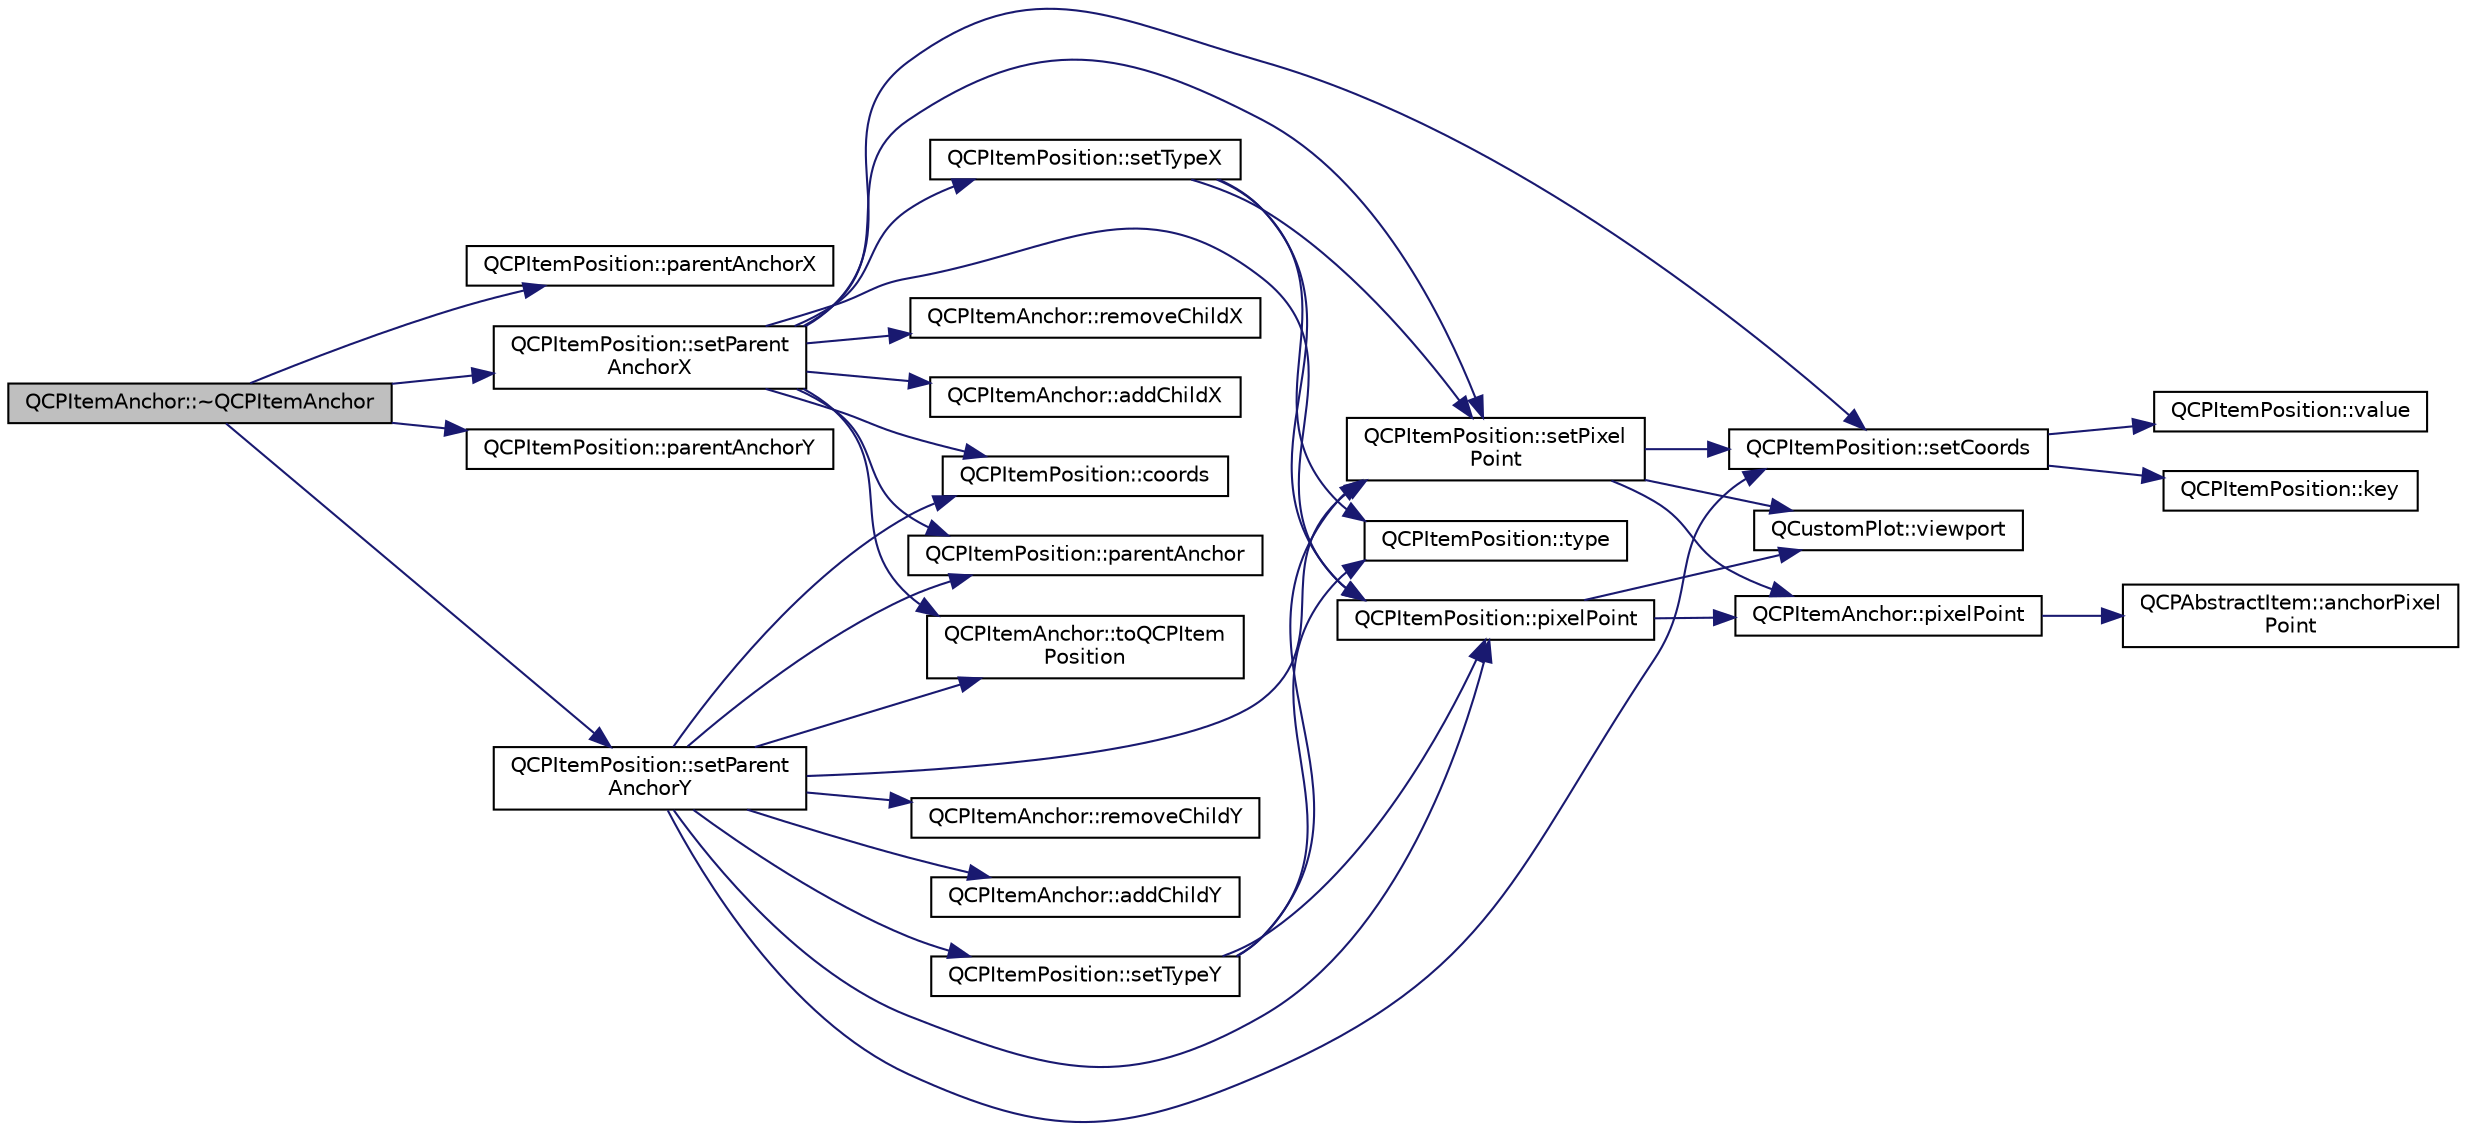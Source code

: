 digraph "QCPItemAnchor::~QCPItemAnchor"
{
  edge [fontname="Helvetica",fontsize="10",labelfontname="Helvetica",labelfontsize="10"];
  node [fontname="Helvetica",fontsize="10",shape=record];
  rankdir="LR";
  Node2 [label="QCPItemAnchor::~QCPItemAnchor",height=0.2,width=0.4,color="black", fillcolor="grey75", style="filled", fontcolor="black"];
  Node2 -> Node3 [color="midnightblue",fontsize="10",style="solid",fontname="Helvetica"];
  Node3 [label="QCPItemPosition::parentAnchorX",height=0.2,width=0.4,color="black", fillcolor="white", style="filled",URL="$d1/dad/class_q_c_p_item_position.html#a605cb8b2cf6044d3d03cb1a894faf98a"];
  Node2 -> Node4 [color="midnightblue",fontsize="10",style="solid",fontname="Helvetica"];
  Node4 [label="QCPItemPosition::setParent\lAnchorX",height=0.2,width=0.4,color="black", fillcolor="white", style="filled",URL="$d1/dad/class_q_c_p_item_position.html#add71461a973927c74e42179480916d9c"];
  Node4 -> Node5 [color="midnightblue",fontsize="10",style="solid",fontname="Helvetica"];
  Node5 [label="QCPItemPosition::parentAnchor",height=0.2,width=0.4,color="black", fillcolor="white", style="filled",URL="$d1/dad/class_q_c_p_item_position.html#a0a87f9dce1af6cc9b510785991bcf1c6"];
  Node4 -> Node6 [color="midnightblue",fontsize="10",style="solid",fontname="Helvetica"];
  Node6 [label="QCPItemAnchor::toQCPItem\lPosition",height=0.2,width=0.4,color="black", fillcolor="white", style="filled",URL="$d4/d7c/class_q_c_p_item_anchor.html#ac54b20120669950255a63587193dbb86"];
  Node4 -> Node7 [color="midnightblue",fontsize="10",style="solid",fontname="Helvetica"];
  Node7 [label="QCPItemPosition::setTypeX",height=0.2,width=0.4,color="black", fillcolor="white", style="filled",URL="$d1/dad/class_q_c_p_item_position.html#a2113b2351d6d00457fb3559a4e20c3ea"];
  Node7 -> Node8 [color="midnightblue",fontsize="10",style="solid",fontname="Helvetica"];
  Node8 [label="QCPItemPosition::pixelPoint",height=0.2,width=0.4,color="black", fillcolor="white", style="filled",URL="$d1/dad/class_q_c_p_item_position.html#a6cad070c22801295231f5bd6045afe70"];
  Node8 -> Node9 [color="midnightblue",fontsize="10",style="solid",fontname="Helvetica"];
  Node9 [label="QCPItemAnchor::pixelPoint",height=0.2,width=0.4,color="black", fillcolor="white", style="filled",URL="$d4/d7c/class_q_c_p_item_anchor.html#ae1a21d9471d1d788624cad297e1b8d6f"];
  Node9 -> Node10 [color="midnightblue",fontsize="10",style="solid",fontname="Helvetica"];
  Node10 [label="QCPAbstractItem::anchorPixel\lPoint",height=0.2,width=0.4,color="black", fillcolor="white", style="filled",URL="$da/d6a/class_q_c_p_abstract_item.html#a5681c190803e899bac9a240753fdba00"];
  Node8 -> Node11 [color="midnightblue",fontsize="10",style="solid",fontname="Helvetica"];
  Node11 [label="QCustomPlot::viewport",height=0.2,width=0.4,color="black", fillcolor="white", style="filled",URL="$dd/d9b/class_q_custom_plot.html#a19842409b18f556b256d05e97fffc670"];
  Node7 -> Node12 [color="midnightblue",fontsize="10",style="solid",fontname="Helvetica"];
  Node12 [label="QCPItemPosition::type",height=0.2,width=0.4,color="black", fillcolor="white", style="filled",URL="$d1/dad/class_q_c_p_item_position.html#abfd74d86bd799306ce0295ffe433bdfc"];
  Node7 -> Node13 [color="midnightblue",fontsize="10",style="solid",fontname="Helvetica"];
  Node13 [label="QCPItemPosition::setPixel\lPoint",height=0.2,width=0.4,color="black", fillcolor="white", style="filled",URL="$d1/dad/class_q_c_p_item_position.html#ab404e56d9ac2ac2df0382c57933a71ef"];
  Node13 -> Node9 [color="midnightblue",fontsize="10",style="solid",fontname="Helvetica"];
  Node13 -> Node11 [color="midnightblue",fontsize="10",style="solid",fontname="Helvetica"];
  Node13 -> Node14 [color="midnightblue",fontsize="10",style="solid",fontname="Helvetica"];
  Node14 [label="QCPItemPosition::setCoords",height=0.2,width=0.4,color="black", fillcolor="white", style="filled",URL="$d1/dad/class_q_c_p_item_position.html#aa988ba4e87ab684c9021017dcaba945f"];
  Node14 -> Node15 [color="midnightblue",fontsize="10",style="solid",fontname="Helvetica"];
  Node15 [label="QCPItemPosition::key",height=0.2,width=0.4,color="black", fillcolor="white", style="filled",URL="$d1/dad/class_q_c_p_item_position.html#a6fc519f1b73722a8d0cff7d4d647407e"];
  Node14 -> Node16 [color="midnightblue",fontsize="10",style="solid",fontname="Helvetica"];
  Node16 [label="QCPItemPosition::value",height=0.2,width=0.4,color="black", fillcolor="white", style="filled",URL="$d1/dad/class_q_c_p_item_position.html#acfcf86f840a7366a4299bff593d5d636"];
  Node4 -> Node8 [color="midnightblue",fontsize="10",style="solid",fontname="Helvetica"];
  Node4 -> Node17 [color="midnightblue",fontsize="10",style="solid",fontname="Helvetica"];
  Node17 [label="QCPItemAnchor::removeChildX",height=0.2,width=0.4,color="black", fillcolor="white", style="filled",URL="$d4/d7c/class_q_c_p_item_anchor.html#a230b1d494cda63458e289bbe1b642599"];
  Node4 -> Node18 [color="midnightblue",fontsize="10",style="solid",fontname="Helvetica"];
  Node18 [label="QCPItemAnchor::addChildX",height=0.2,width=0.4,color="black", fillcolor="white", style="filled",URL="$d4/d7c/class_q_c_p_item_anchor.html#aef15daa640debfb11b0aeaa2116c6fbc"];
  Node4 -> Node13 [color="midnightblue",fontsize="10",style="solid",fontname="Helvetica"];
  Node4 -> Node14 [color="midnightblue",fontsize="10",style="solid",fontname="Helvetica"];
  Node4 -> Node19 [color="midnightblue",fontsize="10",style="solid",fontname="Helvetica"];
  Node19 [label="QCPItemPosition::coords",height=0.2,width=0.4,color="black", fillcolor="white", style="filled",URL="$d1/dad/class_q_c_p_item_position.html#aa4ecf5b04c67049c05d37619e090820b"];
  Node2 -> Node20 [color="midnightblue",fontsize="10",style="solid",fontname="Helvetica"];
  Node20 [label="QCPItemPosition::parentAnchorY",height=0.2,width=0.4,color="black", fillcolor="white", style="filled",URL="$d1/dad/class_q_c_p_item_position.html#aa40afec791a4339b09572922ca425ec2"];
  Node2 -> Node21 [color="midnightblue",fontsize="10",style="solid",fontname="Helvetica"];
  Node21 [label="QCPItemPosition::setParent\lAnchorY",height=0.2,width=0.4,color="black", fillcolor="white", style="filled",URL="$d1/dad/class_q_c_p_item_position.html#add5ec1db9d19cec58a3b5c9e0a0c3f9d"];
  Node21 -> Node5 [color="midnightblue",fontsize="10",style="solid",fontname="Helvetica"];
  Node21 -> Node6 [color="midnightblue",fontsize="10",style="solid",fontname="Helvetica"];
  Node21 -> Node22 [color="midnightblue",fontsize="10",style="solid",fontname="Helvetica"];
  Node22 [label="QCPItemPosition::setTypeY",height=0.2,width=0.4,color="black", fillcolor="white", style="filled",URL="$d1/dad/class_q_c_p_item_position.html#ac2a454aa5a54c1615c50686601ec4510"];
  Node22 -> Node8 [color="midnightblue",fontsize="10",style="solid",fontname="Helvetica"];
  Node22 -> Node12 [color="midnightblue",fontsize="10",style="solid",fontname="Helvetica"];
  Node22 -> Node13 [color="midnightblue",fontsize="10",style="solid",fontname="Helvetica"];
  Node21 -> Node8 [color="midnightblue",fontsize="10",style="solid",fontname="Helvetica"];
  Node21 -> Node23 [color="midnightblue",fontsize="10",style="solid",fontname="Helvetica"];
  Node23 [label="QCPItemAnchor::removeChildY",height=0.2,width=0.4,color="black", fillcolor="white", style="filled",URL="$d4/d7c/class_q_c_p_item_anchor.html#aa2394911d8fff3bd958b9f4f1994b64d"];
  Node21 -> Node24 [color="midnightblue",fontsize="10",style="solid",fontname="Helvetica"];
  Node24 [label="QCPItemAnchor::addChildY",height=0.2,width=0.4,color="black", fillcolor="white", style="filled",URL="$d4/d7c/class_q_c_p_item_anchor.html#af05dc56f24536f0c7a9a0f57b58cea67"];
  Node21 -> Node13 [color="midnightblue",fontsize="10",style="solid",fontname="Helvetica"];
  Node21 -> Node14 [color="midnightblue",fontsize="10",style="solid",fontname="Helvetica"];
  Node21 -> Node19 [color="midnightblue",fontsize="10",style="solid",fontname="Helvetica"];
}
